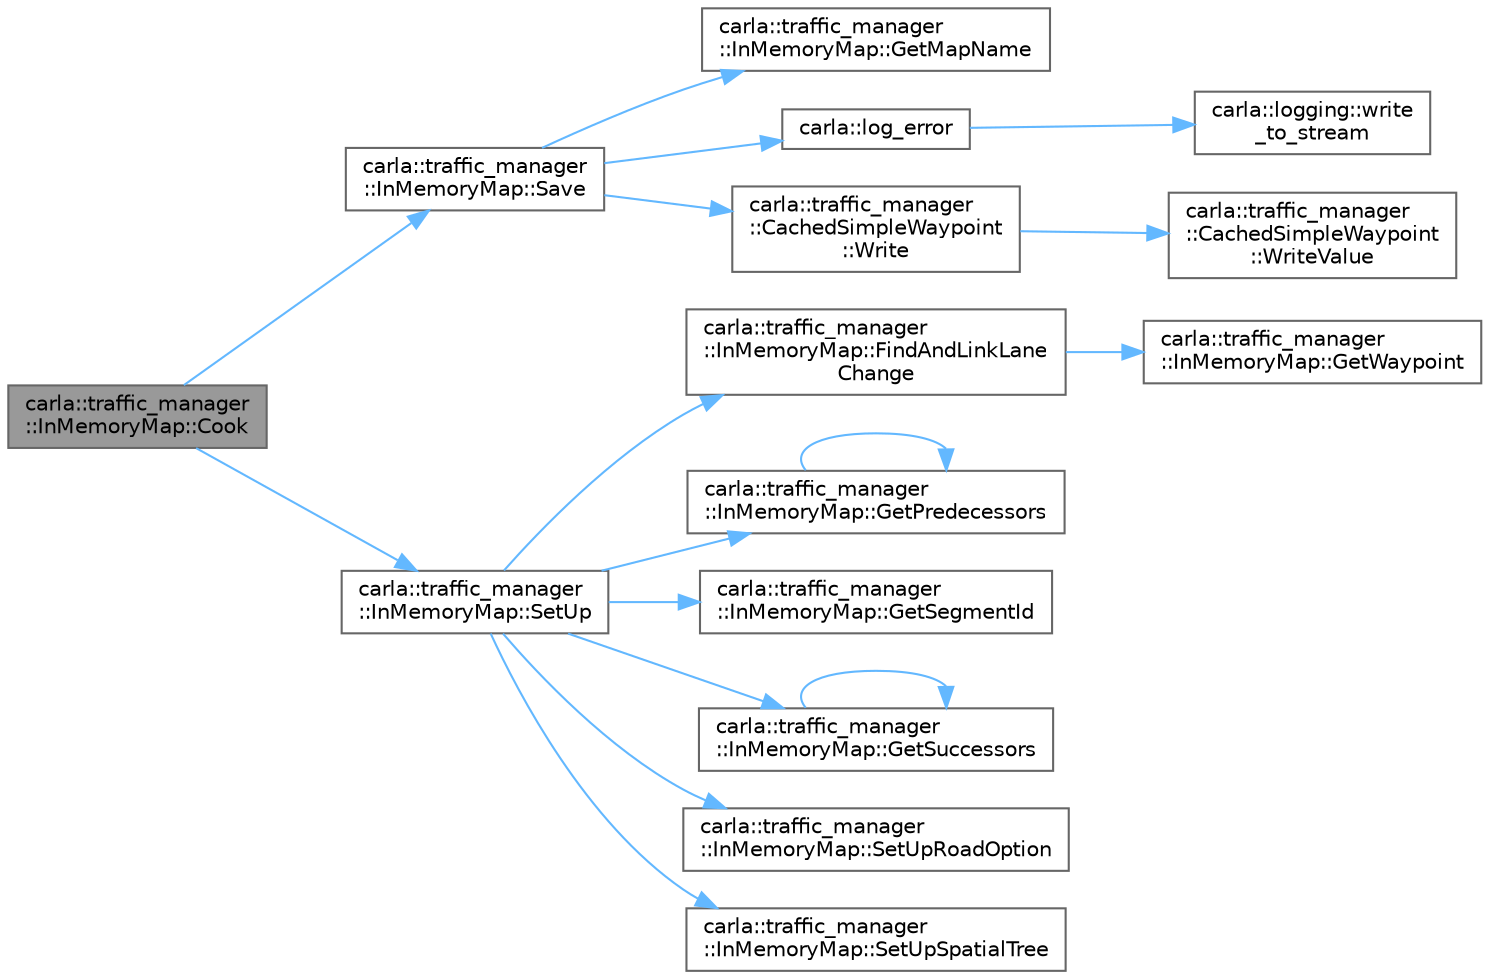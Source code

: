 digraph "carla::traffic_manager::InMemoryMap::Cook"
{
 // INTERACTIVE_SVG=YES
 // LATEX_PDF_SIZE
  bgcolor="transparent";
  edge [fontname=Helvetica,fontsize=10,labelfontname=Helvetica,labelfontsize=10];
  node [fontname=Helvetica,fontsize=10,shape=box,height=0.2,width=0.4];
  rankdir="LR";
  Node1 [id="Node000001",label="carla::traffic_manager\l::InMemoryMap::Cook",height=0.2,width=0.4,color="gray40", fillcolor="grey60", style="filled", fontcolor="black",tooltip=" "];
  Node1 -> Node2 [id="edge1_Node000001_Node000002",color="steelblue1",style="solid",tooltip=" "];
  Node2 [id="Node000002",label="carla::traffic_manager\l::InMemoryMap::Save",height=0.2,width=0.4,color="grey40", fillcolor="white", style="filled",URL="$da/d07/classcarla_1_1traffic__manager_1_1InMemoryMap.html#ae3741c5462f13434f40a3459ae6f58d4",tooltip=" "];
  Node2 -> Node3 [id="edge2_Node000002_Node000003",color="steelblue1",style="solid",tooltip=" "];
  Node3 [id="Node000003",label="carla::traffic_manager\l::InMemoryMap::GetMapName",height=0.2,width=0.4,color="grey40", fillcolor="white", style="filled",URL="$da/d07/classcarla_1_1traffic__manager_1_1InMemoryMap.html#adf7b3b090e975a8430f12d05cfe29d7c",tooltip=" "];
  Node2 -> Node4 [id="edge3_Node000002_Node000004",color="steelblue1",style="solid",tooltip=" "];
  Node4 [id="Node000004",label="carla::log_error",height=0.2,width=0.4,color="grey40", fillcolor="white", style="filled",URL="$d9/d36/namespacecarla.html#a7673dfc76e17f5856b798de6d0384b56",tooltip=" "];
  Node4 -> Node5 [id="edge4_Node000004_Node000005",color="steelblue1",style="solid",tooltip=" "];
  Node5 [id="Node000005",label="carla::logging::write\l_to_stream",height=0.2,width=0.4,color="grey40", fillcolor="white", style="filled",URL="$d2/d8c/namespacecarla_1_1logging.html#a4193666236852fb6a6977299a31445d8",tooltip=" "];
  Node2 -> Node6 [id="edge5_Node000002_Node000006",color="steelblue1",style="solid",tooltip=" "];
  Node6 [id="Node000006",label="carla::traffic_manager\l::CachedSimpleWaypoint\l::Write",height=0.2,width=0.4,color="grey40", fillcolor="white", style="filled",URL="$df/d1a/classcarla_1_1traffic__manager_1_1CachedSimpleWaypoint.html#a8dfb1dd47c4ee5a5a18a68ff9eae7d12",tooltip=" "];
  Node6 -> Node7 [id="edge6_Node000006_Node000007",color="steelblue1",style="solid",tooltip=" "];
  Node7 [id="Node000007",label="carla::traffic_manager\l::CachedSimpleWaypoint\l::WriteValue",height=0.2,width=0.4,color="grey40", fillcolor="white", style="filled",URL="$df/d1a/classcarla_1_1traffic__manager_1_1CachedSimpleWaypoint.html#abc2d520f697acb554793f2267169d56a",tooltip=" "];
  Node1 -> Node8 [id="edge7_Node000001_Node000008",color="steelblue1",style="solid",tooltip=" "];
  Node8 [id="Node000008",label="carla::traffic_manager\l::InMemoryMap::SetUp",height=0.2,width=0.4,color="grey40", fillcolor="white", style="filled",URL="$da/d07/classcarla_1_1traffic__manager_1_1InMemoryMap.html#a7217fb548cea753e9040417ec7327e36",tooltip="This method constructs the local map with a resolution of sampling_resolution."];
  Node8 -> Node9 [id="edge8_Node000008_Node000009",color="steelblue1",style="solid",tooltip=" "];
  Node9 [id="Node000009",label="carla::traffic_manager\l::InMemoryMap::FindAndLinkLane\lChange",height=0.2,width=0.4,color="grey40", fillcolor="white", style="filled",URL="$da/d07/classcarla_1_1traffic__manager_1_1InMemoryMap.html#a3e468ba555815640c939fc4177fc1ca1",tooltip="This method is used to find and place lane change links."];
  Node9 -> Node10 [id="edge9_Node000009_Node000010",color="steelblue1",style="solid",tooltip=" "];
  Node10 [id="Node000010",label="carla::traffic_manager\l::InMemoryMap::GetWaypoint",height=0.2,width=0.4,color="grey40", fillcolor="white", style="filled",URL="$da/d07/classcarla_1_1traffic__manager_1_1InMemoryMap.html#ac803a9af9504a69b695244881581279a",tooltip="This method returns the closest waypoint to a given location on the map."];
  Node8 -> Node11 [id="edge10_Node000008_Node000011",color="steelblue1",style="solid",tooltip=" "];
  Node11 [id="Node000011",label="carla::traffic_manager\l::InMemoryMap::GetPredecessors",height=0.2,width=0.4,color="grey40", fillcolor="white", style="filled",URL="$da/d07/classcarla_1_1traffic__manager_1_1InMemoryMap.html#a48007e7aa2ad8ec38845255703f5fdec",tooltip=" "];
  Node11 -> Node11 [id="edge11_Node000011_Node000011",color="steelblue1",style="solid",tooltip=" "];
  Node8 -> Node12 [id="edge12_Node000008_Node000012",color="steelblue1",style="solid",tooltip=" "];
  Node12 [id="Node000012",label="carla::traffic_manager\l::InMemoryMap::GetSegmentId",height=0.2,width=0.4,color="grey40", fillcolor="white", style="filled",URL="$da/d07/classcarla_1_1traffic__manager_1_1InMemoryMap.html#a63c19485bf29b92fdf0c4bd5dbcd266d",tooltip="Computes the segment id of a given waypoint."];
  Node8 -> Node13 [id="edge13_Node000008_Node000013",color="steelblue1",style="solid",tooltip=" "];
  Node13 [id="Node000013",label="carla::traffic_manager\l::InMemoryMap::GetSuccessors",height=0.2,width=0.4,color="grey40", fillcolor="white", style="filled",URL="$da/d07/classcarla_1_1traffic__manager_1_1InMemoryMap.html#ab88c2b88f37910624630ca076f7803af",tooltip=" "];
  Node13 -> Node13 [id="edge14_Node000013_Node000013",color="steelblue1",style="solid",tooltip=" "];
  Node8 -> Node14 [id="edge15_Node000008_Node000014",color="steelblue1",style="solid",tooltip=" "];
  Node14 [id="Node000014",label="carla::traffic_manager\l::InMemoryMap::SetUpRoadOption",height=0.2,width=0.4,color="grey40", fillcolor="white", style="filled",URL="$da/d07/classcarla_1_1traffic__manager_1_1InMemoryMap.html#a00c5115b7475716c54f4a5443be65044",tooltip=" "];
  Node8 -> Node15 [id="edge16_Node000008_Node000015",color="steelblue1",style="solid",tooltip=" "];
  Node15 [id="Node000015",label="carla::traffic_manager\l::InMemoryMap::SetUpSpatialTree",height=0.2,width=0.4,color="grey40", fillcolor="white", style="filled",URL="$da/d07/classcarla_1_1traffic__manager_1_1InMemoryMap.html#a28d753b850c90268246911a785dc72db",tooltip=" "];
}
